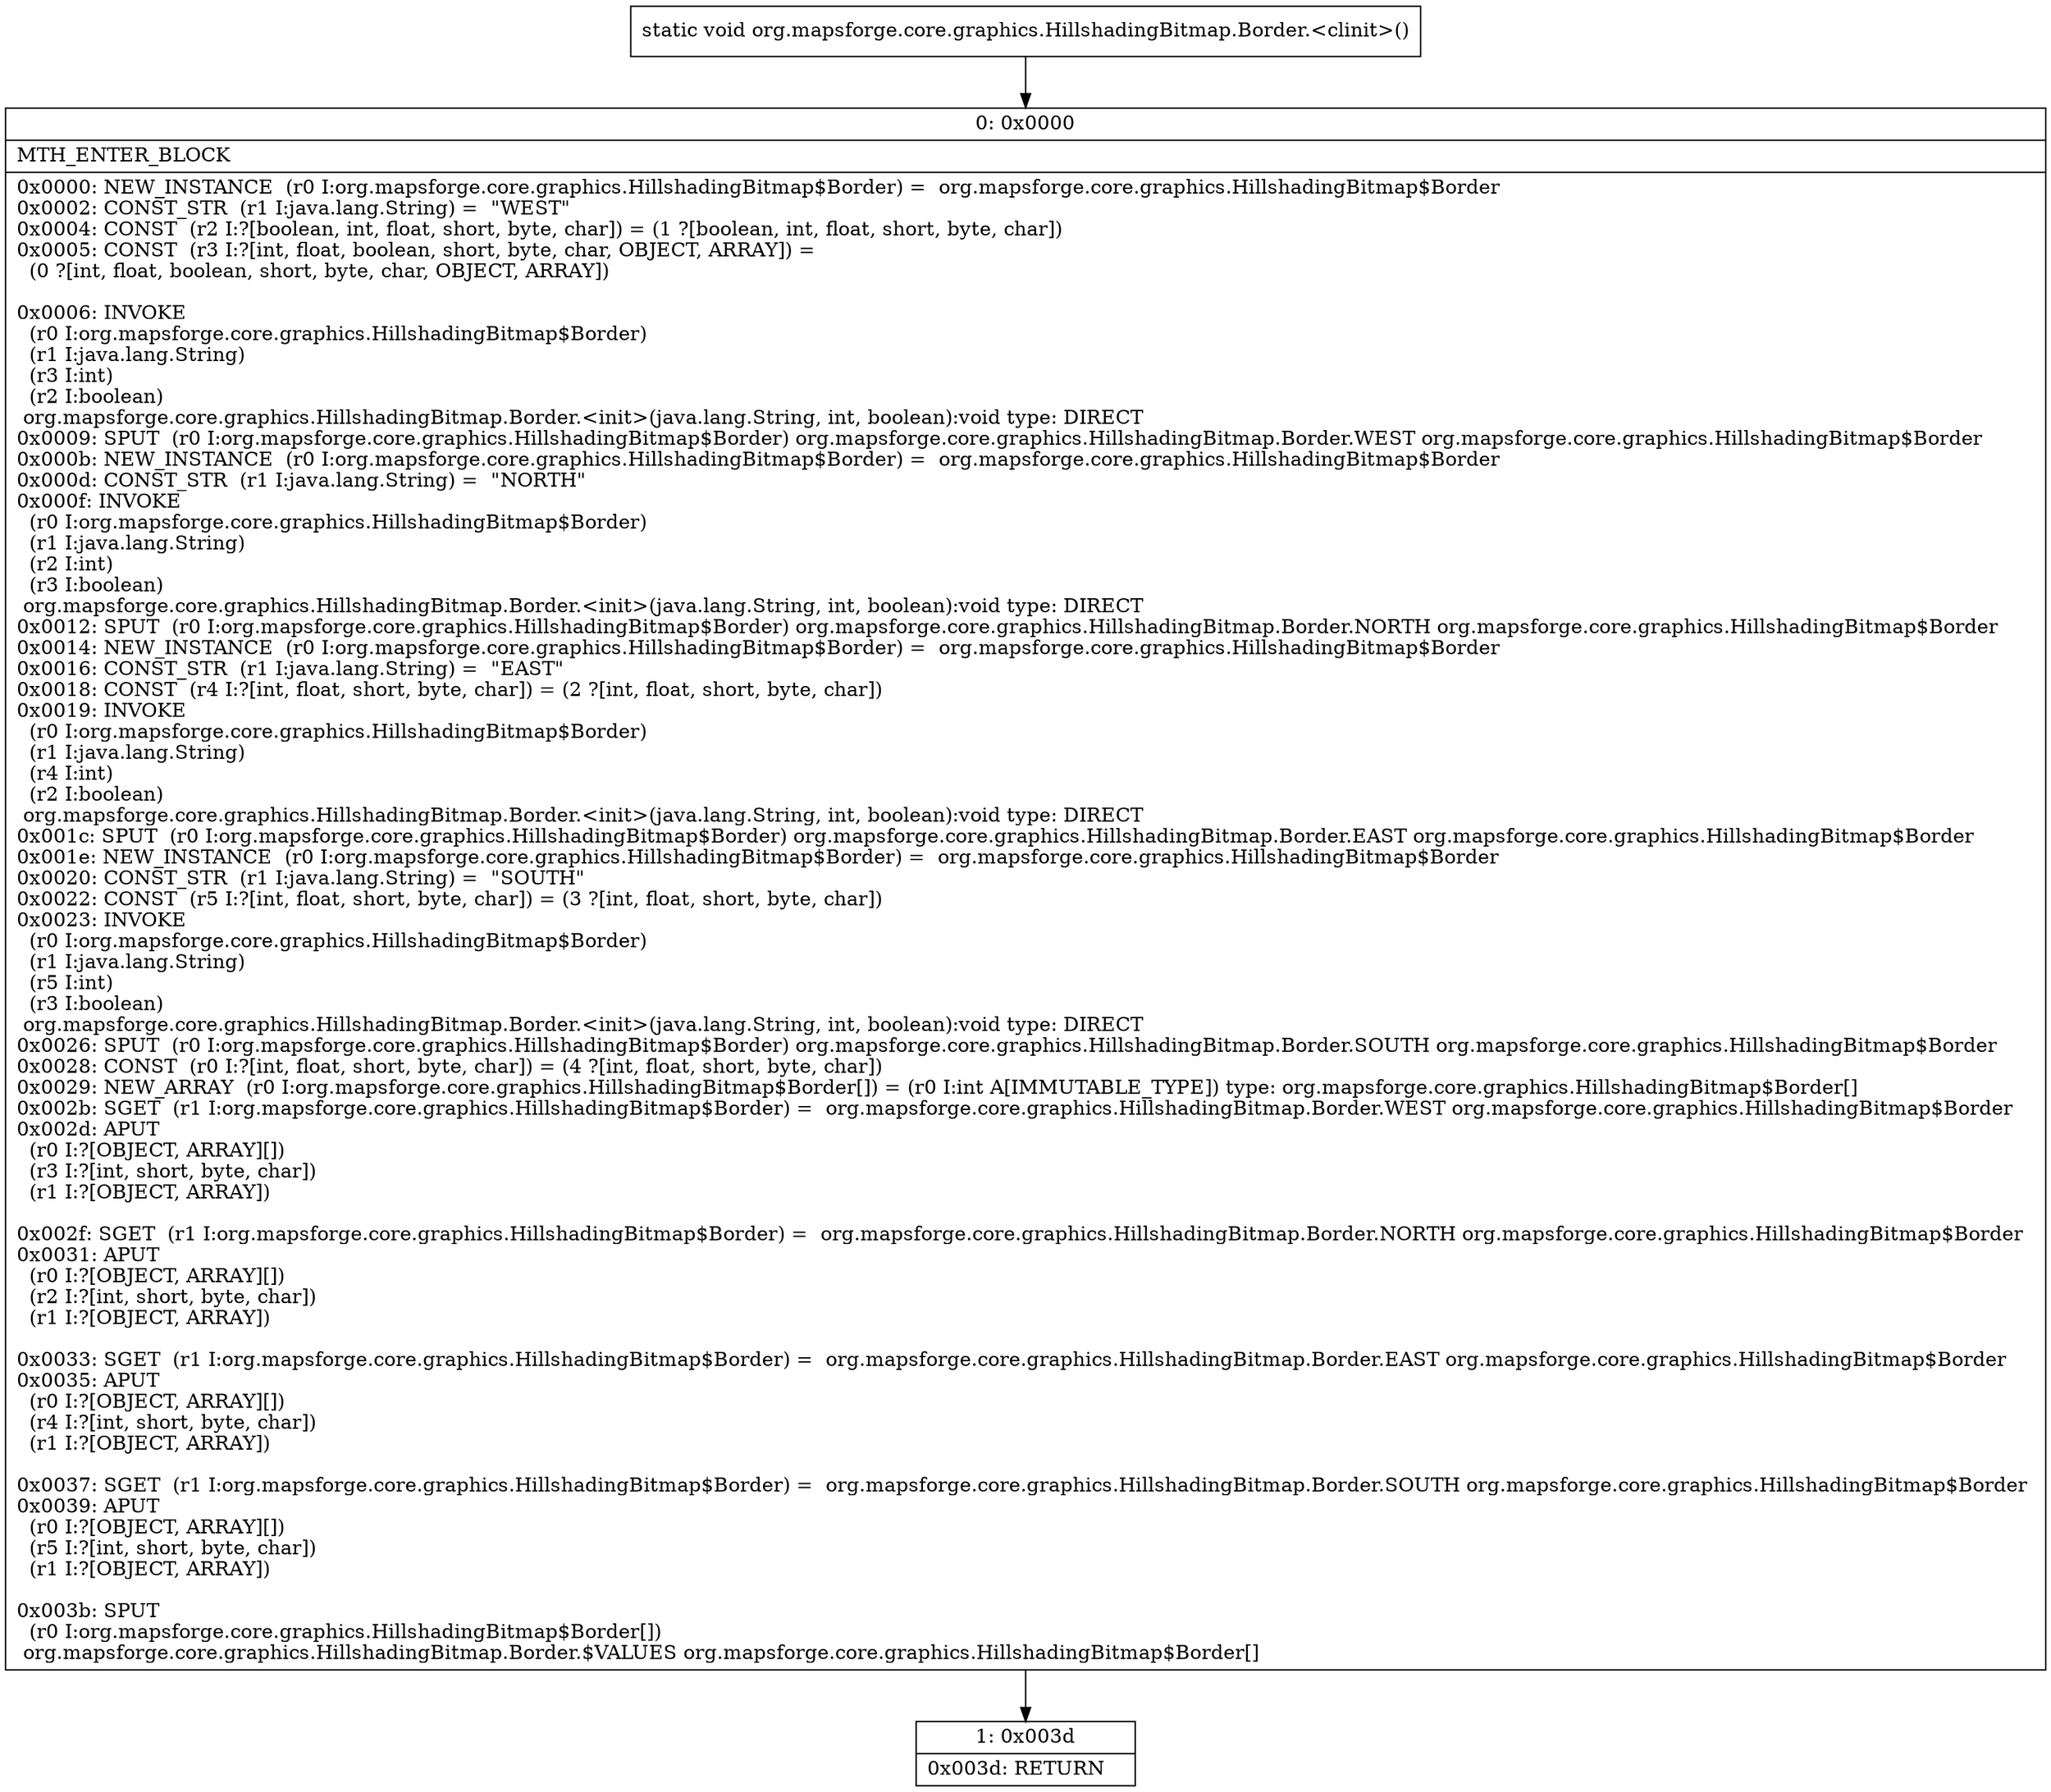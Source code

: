 digraph "CFG fororg.mapsforge.core.graphics.HillshadingBitmap.Border.\<clinit\>()V" {
Node_0 [shape=record,label="{0\:\ 0x0000|MTH_ENTER_BLOCK\l|0x0000: NEW_INSTANCE  (r0 I:org.mapsforge.core.graphics.HillshadingBitmap$Border) =  org.mapsforge.core.graphics.HillshadingBitmap$Border \l0x0002: CONST_STR  (r1 I:java.lang.String) =  \"WEST\" \l0x0004: CONST  (r2 I:?[boolean, int, float, short, byte, char]) = (1 ?[boolean, int, float, short, byte, char]) \l0x0005: CONST  (r3 I:?[int, float, boolean, short, byte, char, OBJECT, ARRAY]) = \l  (0 ?[int, float, boolean, short, byte, char, OBJECT, ARRAY])\l \l0x0006: INVOKE  \l  (r0 I:org.mapsforge.core.graphics.HillshadingBitmap$Border)\l  (r1 I:java.lang.String)\l  (r3 I:int)\l  (r2 I:boolean)\l org.mapsforge.core.graphics.HillshadingBitmap.Border.\<init\>(java.lang.String, int, boolean):void type: DIRECT \l0x0009: SPUT  (r0 I:org.mapsforge.core.graphics.HillshadingBitmap$Border) org.mapsforge.core.graphics.HillshadingBitmap.Border.WEST org.mapsforge.core.graphics.HillshadingBitmap$Border \l0x000b: NEW_INSTANCE  (r0 I:org.mapsforge.core.graphics.HillshadingBitmap$Border) =  org.mapsforge.core.graphics.HillshadingBitmap$Border \l0x000d: CONST_STR  (r1 I:java.lang.String) =  \"NORTH\" \l0x000f: INVOKE  \l  (r0 I:org.mapsforge.core.graphics.HillshadingBitmap$Border)\l  (r1 I:java.lang.String)\l  (r2 I:int)\l  (r3 I:boolean)\l org.mapsforge.core.graphics.HillshadingBitmap.Border.\<init\>(java.lang.String, int, boolean):void type: DIRECT \l0x0012: SPUT  (r0 I:org.mapsforge.core.graphics.HillshadingBitmap$Border) org.mapsforge.core.graphics.HillshadingBitmap.Border.NORTH org.mapsforge.core.graphics.HillshadingBitmap$Border \l0x0014: NEW_INSTANCE  (r0 I:org.mapsforge.core.graphics.HillshadingBitmap$Border) =  org.mapsforge.core.graphics.HillshadingBitmap$Border \l0x0016: CONST_STR  (r1 I:java.lang.String) =  \"EAST\" \l0x0018: CONST  (r4 I:?[int, float, short, byte, char]) = (2 ?[int, float, short, byte, char]) \l0x0019: INVOKE  \l  (r0 I:org.mapsforge.core.graphics.HillshadingBitmap$Border)\l  (r1 I:java.lang.String)\l  (r4 I:int)\l  (r2 I:boolean)\l org.mapsforge.core.graphics.HillshadingBitmap.Border.\<init\>(java.lang.String, int, boolean):void type: DIRECT \l0x001c: SPUT  (r0 I:org.mapsforge.core.graphics.HillshadingBitmap$Border) org.mapsforge.core.graphics.HillshadingBitmap.Border.EAST org.mapsforge.core.graphics.HillshadingBitmap$Border \l0x001e: NEW_INSTANCE  (r0 I:org.mapsforge.core.graphics.HillshadingBitmap$Border) =  org.mapsforge.core.graphics.HillshadingBitmap$Border \l0x0020: CONST_STR  (r1 I:java.lang.String) =  \"SOUTH\" \l0x0022: CONST  (r5 I:?[int, float, short, byte, char]) = (3 ?[int, float, short, byte, char]) \l0x0023: INVOKE  \l  (r0 I:org.mapsforge.core.graphics.HillshadingBitmap$Border)\l  (r1 I:java.lang.String)\l  (r5 I:int)\l  (r3 I:boolean)\l org.mapsforge.core.graphics.HillshadingBitmap.Border.\<init\>(java.lang.String, int, boolean):void type: DIRECT \l0x0026: SPUT  (r0 I:org.mapsforge.core.graphics.HillshadingBitmap$Border) org.mapsforge.core.graphics.HillshadingBitmap.Border.SOUTH org.mapsforge.core.graphics.HillshadingBitmap$Border \l0x0028: CONST  (r0 I:?[int, float, short, byte, char]) = (4 ?[int, float, short, byte, char]) \l0x0029: NEW_ARRAY  (r0 I:org.mapsforge.core.graphics.HillshadingBitmap$Border[]) = (r0 I:int A[IMMUTABLE_TYPE]) type: org.mapsforge.core.graphics.HillshadingBitmap$Border[] \l0x002b: SGET  (r1 I:org.mapsforge.core.graphics.HillshadingBitmap$Border) =  org.mapsforge.core.graphics.HillshadingBitmap.Border.WEST org.mapsforge.core.graphics.HillshadingBitmap$Border \l0x002d: APUT  \l  (r0 I:?[OBJECT, ARRAY][])\l  (r3 I:?[int, short, byte, char])\l  (r1 I:?[OBJECT, ARRAY])\l \l0x002f: SGET  (r1 I:org.mapsforge.core.graphics.HillshadingBitmap$Border) =  org.mapsforge.core.graphics.HillshadingBitmap.Border.NORTH org.mapsforge.core.graphics.HillshadingBitmap$Border \l0x0031: APUT  \l  (r0 I:?[OBJECT, ARRAY][])\l  (r2 I:?[int, short, byte, char])\l  (r1 I:?[OBJECT, ARRAY])\l \l0x0033: SGET  (r1 I:org.mapsforge.core.graphics.HillshadingBitmap$Border) =  org.mapsforge.core.graphics.HillshadingBitmap.Border.EAST org.mapsforge.core.graphics.HillshadingBitmap$Border \l0x0035: APUT  \l  (r0 I:?[OBJECT, ARRAY][])\l  (r4 I:?[int, short, byte, char])\l  (r1 I:?[OBJECT, ARRAY])\l \l0x0037: SGET  (r1 I:org.mapsforge.core.graphics.HillshadingBitmap$Border) =  org.mapsforge.core.graphics.HillshadingBitmap.Border.SOUTH org.mapsforge.core.graphics.HillshadingBitmap$Border \l0x0039: APUT  \l  (r0 I:?[OBJECT, ARRAY][])\l  (r5 I:?[int, short, byte, char])\l  (r1 I:?[OBJECT, ARRAY])\l \l0x003b: SPUT  \l  (r0 I:org.mapsforge.core.graphics.HillshadingBitmap$Border[])\l org.mapsforge.core.graphics.HillshadingBitmap.Border.$VALUES org.mapsforge.core.graphics.HillshadingBitmap$Border[] \l}"];
Node_1 [shape=record,label="{1\:\ 0x003d|0x003d: RETURN   \l}"];
MethodNode[shape=record,label="{static void org.mapsforge.core.graphics.HillshadingBitmap.Border.\<clinit\>() }"];
MethodNode -> Node_0;
Node_0 -> Node_1;
}

